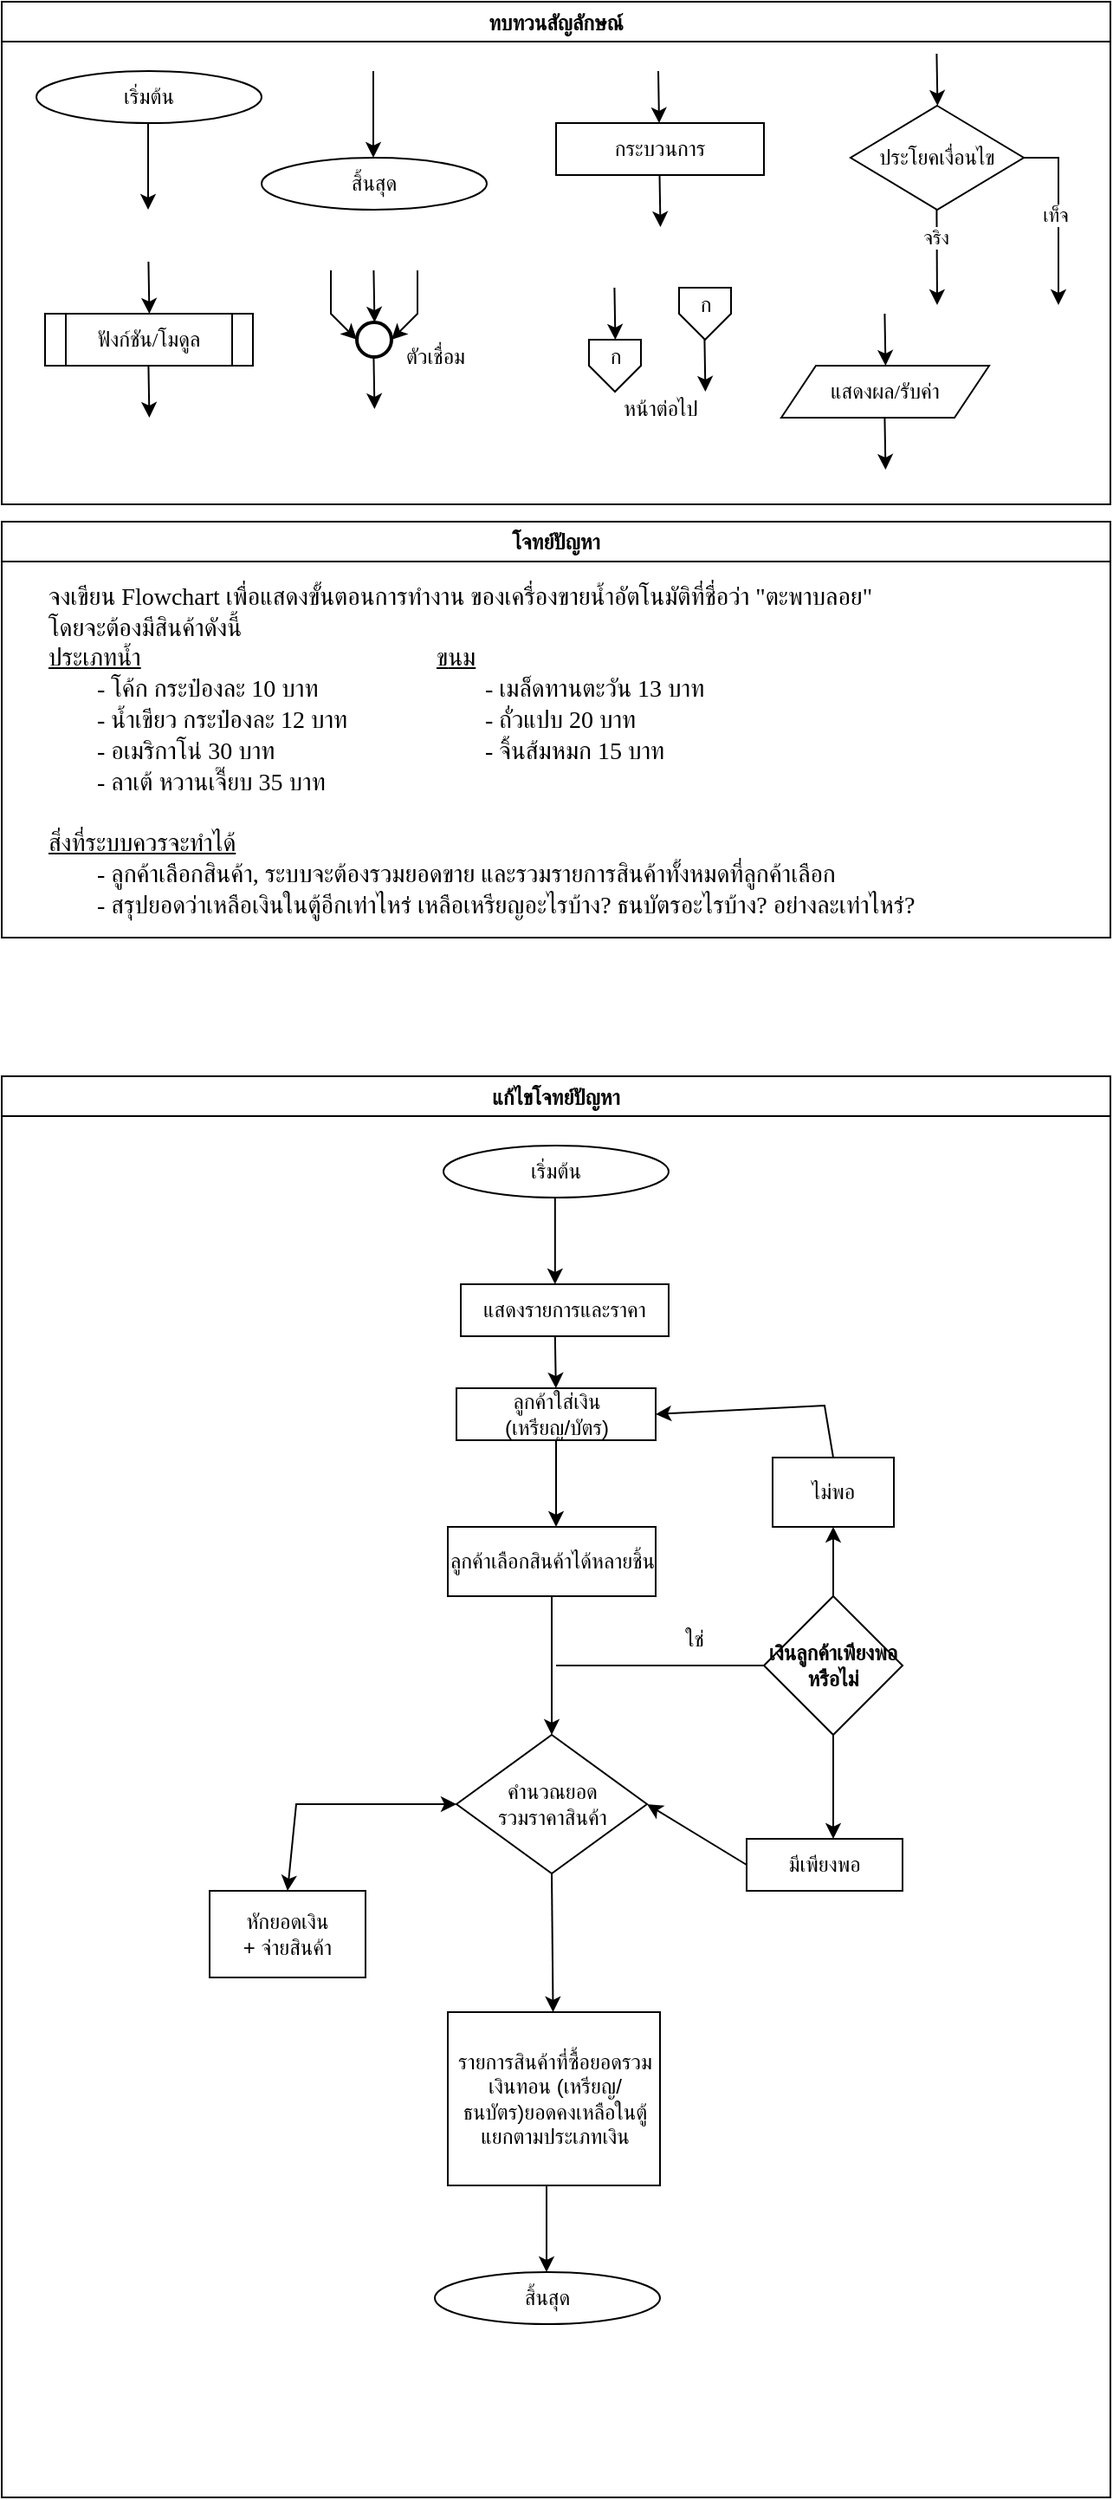 <mxfile version="28.0.4">
  <diagram name="Page-1" id="05cWn9i7_y3qdId7f2hX">
    <mxGraphModel dx="2053" dy="661" grid="1" gridSize="10" guides="1" tooltips="1" connect="1" arrows="1" fold="1" page="1" pageScale="1" pageWidth="827" pageHeight="1169" math="0" shadow="0">
      <root>
        <mxCell id="0" />
        <mxCell id="1" parent="0" />
        <mxCell id="GIh9812gzua0K8-fXQKY-1" value="ทบทวนสัญลักษณ์" style="swimlane;fontFamily=Sarabun;fontSource=https%3A%2F%2Ffonts.googleapis.com%2Fcss%3Ffamily%3DSarabun;" vertex="1" parent="1">
          <mxGeometry x="-720" y="20" width="640" height="290" as="geometry" />
        </mxCell>
        <mxCell id="GIh9812gzua0K8-fXQKY-2" value="&lt;font data-font-src=&quot;https://fonts.googleapis.com/css?family=Sarabun&quot; face=&quot;Sarabun&quot;&gt;เริ่มต้น&lt;/font&gt;" style="ellipse;whiteSpace=wrap;html=1;" vertex="1" parent="GIh9812gzua0K8-fXQKY-1">
          <mxGeometry x="20" y="40" width="130" height="30" as="geometry" />
        </mxCell>
        <mxCell id="GIh9812gzua0K8-fXQKY-3" value="" style="endArrow=classic;html=1;rounded=0;" edge="1" parent="GIh9812gzua0K8-fXQKY-1">
          <mxGeometry width="50" height="50" relative="1" as="geometry">
            <mxPoint x="84.5" y="70" as="sourcePoint" />
            <mxPoint x="84.5" y="120" as="targetPoint" />
          </mxGeometry>
        </mxCell>
        <mxCell id="GIh9812gzua0K8-fXQKY-4" value="&lt;font face=&quot;Sarabun&quot;&gt;สิ้นสุด&lt;/font&gt;" style="ellipse;whiteSpace=wrap;html=1;" vertex="1" parent="GIh9812gzua0K8-fXQKY-1">
          <mxGeometry x="150" y="90" width="130" height="30" as="geometry" />
        </mxCell>
        <mxCell id="GIh9812gzua0K8-fXQKY-5" value="" style="endArrow=classic;html=1;rounded=0;" edge="1" parent="GIh9812gzua0K8-fXQKY-1">
          <mxGeometry width="50" height="50" relative="1" as="geometry">
            <mxPoint x="214.5" y="40" as="sourcePoint" />
            <mxPoint x="214.5" y="90" as="targetPoint" />
          </mxGeometry>
        </mxCell>
        <mxCell id="GIh9812gzua0K8-fXQKY-6" value="กระบวนการ" style="rounded=0;whiteSpace=wrap;html=1;fontFamily=Sarabun;fontSource=https%3A%2F%2Ffonts.googleapis.com%2Fcss%3Ffamily%3DSarabun;" vertex="1" parent="GIh9812gzua0K8-fXQKY-1">
          <mxGeometry x="320" y="70" width="120" height="30" as="geometry" />
        </mxCell>
        <mxCell id="GIh9812gzua0K8-fXQKY-7" value="" style="endArrow=classic;html=1;rounded=0;" edge="1" parent="GIh9812gzua0K8-fXQKY-1">
          <mxGeometry width="50" height="50" relative="1" as="geometry">
            <mxPoint x="379" y="40" as="sourcePoint" />
            <mxPoint x="379.5" y="70" as="targetPoint" />
          </mxGeometry>
        </mxCell>
        <mxCell id="GIh9812gzua0K8-fXQKY-8" value="" style="endArrow=classic;html=1;rounded=0;" edge="1" parent="GIh9812gzua0K8-fXQKY-1">
          <mxGeometry width="50" height="50" relative="1" as="geometry">
            <mxPoint x="379.75" y="100" as="sourcePoint" />
            <mxPoint x="380.25" y="130" as="targetPoint" />
          </mxGeometry>
        </mxCell>
        <mxCell id="GIh9812gzua0K8-fXQKY-9" value="ประโยคเงื่อนไข" style="rhombus;whiteSpace=wrap;html=1;fontFamily=Sarabun;fontSource=https%3A%2F%2Ffonts.googleapis.com%2Fcss%3Ffamily%3DSarabun;" vertex="1" parent="GIh9812gzua0K8-fXQKY-1">
          <mxGeometry x="490" y="60" width="100" height="60" as="geometry" />
        </mxCell>
        <mxCell id="GIh9812gzua0K8-fXQKY-10" value="" style="endArrow=classic;html=1;rounded=0;" edge="1" parent="GIh9812gzua0K8-fXQKY-1">
          <mxGeometry width="50" height="50" relative="1" as="geometry">
            <mxPoint x="539.71" y="30" as="sourcePoint" />
            <mxPoint x="540.21" y="60" as="targetPoint" />
          </mxGeometry>
        </mxCell>
        <mxCell id="GIh9812gzua0K8-fXQKY-11" value="" style="endArrow=classic;html=1;rounded=0;" edge="1" parent="GIh9812gzua0K8-fXQKY-1">
          <mxGeometry width="50" height="50" relative="1" as="geometry">
            <mxPoint x="539.71" y="120" as="sourcePoint" />
            <mxPoint x="540" y="175" as="targetPoint" />
          </mxGeometry>
        </mxCell>
        <mxCell id="GIh9812gzua0K8-fXQKY-12" value="จริง" style="edgeLabel;html=1;align=center;verticalAlign=middle;resizable=0;points=[];fontFamily=Sarabun;fontSource=https%3A%2F%2Ffonts.googleapis.com%2Fcss%3Ffamily%3DSarabun;" vertex="1" connectable="0" parent="GIh9812gzua0K8-fXQKY-11">
          <mxGeometry x="-0.414" y="-1" relative="1" as="geometry">
            <mxPoint as="offset" />
          </mxGeometry>
        </mxCell>
        <mxCell id="GIh9812gzua0K8-fXQKY-13" value="" style="endArrow=classic;html=1;rounded=0;exitX=1;exitY=0.5;exitDx=0;exitDy=0;" edge="1" parent="GIh9812gzua0K8-fXQKY-1" source="GIh9812gzua0K8-fXQKY-9">
          <mxGeometry width="50" height="50" relative="1" as="geometry">
            <mxPoint x="620" y="95" as="sourcePoint" />
            <mxPoint x="610" y="175" as="targetPoint" />
            <Array as="points">
              <mxPoint x="610" y="90" />
            </Array>
          </mxGeometry>
        </mxCell>
        <mxCell id="GIh9812gzua0K8-fXQKY-14" value="&lt;font data-font-src=&quot;https://fonts.googleapis.com/css?family=Sarabun&quot; face=&quot;Sarabun&quot;&gt;เท็จ&lt;/font&gt;" style="edgeLabel;html=1;align=center;verticalAlign=middle;resizable=0;points=[];" vertex="1" connectable="0" parent="GIh9812gzua0K8-fXQKY-13">
          <mxGeometry x="-0.002" y="-2" relative="1" as="geometry">
            <mxPoint as="offset" />
          </mxGeometry>
        </mxCell>
        <mxCell id="GIh9812gzua0K8-fXQKY-15" value="&lt;font data-font-src=&quot;https://fonts.googleapis.com/css?family=Sarabun&quot; face=&quot;Sarabun&quot;&gt;ฟังก์ชัน/โมดูล&lt;/font&gt;" style="shape=process;whiteSpace=wrap;html=1;backgroundOutline=1;" vertex="1" parent="GIh9812gzua0K8-fXQKY-1">
          <mxGeometry x="25" y="180" width="120" height="30" as="geometry" />
        </mxCell>
        <mxCell id="GIh9812gzua0K8-fXQKY-16" value="" style="endArrow=classic;html=1;rounded=0;" edge="1" parent="GIh9812gzua0K8-fXQKY-1">
          <mxGeometry width="50" height="50" relative="1" as="geometry">
            <mxPoint x="84.71" y="150" as="sourcePoint" />
            <mxPoint x="85.21" y="180" as="targetPoint" />
          </mxGeometry>
        </mxCell>
        <mxCell id="GIh9812gzua0K8-fXQKY-17" value="" style="endArrow=classic;html=1;rounded=0;" edge="1" parent="GIh9812gzua0K8-fXQKY-1">
          <mxGeometry width="50" height="50" relative="1" as="geometry">
            <mxPoint x="84.71" y="210" as="sourcePoint" />
            <mxPoint x="85.21" y="240" as="targetPoint" />
          </mxGeometry>
        </mxCell>
        <mxCell id="GIh9812gzua0K8-fXQKY-18" value="" style="strokeWidth=2;html=1;shape=mxgraph.flowchart.start_2;whiteSpace=wrap;" vertex="1" parent="GIh9812gzua0K8-fXQKY-1">
          <mxGeometry x="205" y="185" width="20" height="20" as="geometry" />
        </mxCell>
        <mxCell id="GIh9812gzua0K8-fXQKY-19" value="" style="endArrow=classic;html=1;rounded=0;" edge="1" parent="GIh9812gzua0K8-fXQKY-1">
          <mxGeometry width="50" height="50" relative="1" as="geometry">
            <mxPoint x="214.71" y="155" as="sourcePoint" />
            <mxPoint x="215.21" y="185" as="targetPoint" />
          </mxGeometry>
        </mxCell>
        <mxCell id="GIh9812gzua0K8-fXQKY-20" value="" style="endArrow=classic;html=1;rounded=0;entryX=0;entryY=0.5;entryDx=0;entryDy=0;entryPerimeter=0;" edge="1" parent="GIh9812gzua0K8-fXQKY-1" target="GIh9812gzua0K8-fXQKY-18">
          <mxGeometry width="50" height="50" relative="1" as="geometry">
            <mxPoint x="190.0" y="155" as="sourcePoint" />
            <mxPoint x="190.5" y="185" as="targetPoint" />
            <Array as="points">
              <mxPoint x="190" y="180" />
            </Array>
          </mxGeometry>
        </mxCell>
        <mxCell id="GIh9812gzua0K8-fXQKY-21" value="" style="endArrow=classic;html=1;rounded=0;entryX=1;entryY=0.5;entryDx=0;entryDy=0;entryPerimeter=0;" edge="1" parent="GIh9812gzua0K8-fXQKY-1" target="GIh9812gzua0K8-fXQKY-18">
          <mxGeometry width="50" height="50" relative="1" as="geometry">
            <mxPoint x="240.0" y="155" as="sourcePoint" />
            <mxPoint x="240.5" y="185" as="targetPoint" />
            <Array as="points">
              <mxPoint x="240" y="180" />
            </Array>
          </mxGeometry>
        </mxCell>
        <mxCell id="GIh9812gzua0K8-fXQKY-22" value="" style="endArrow=classic;html=1;rounded=0;" edge="1" parent="GIh9812gzua0K8-fXQKY-1">
          <mxGeometry width="50" height="50" relative="1" as="geometry">
            <mxPoint x="214.71" y="205" as="sourcePoint" />
            <mxPoint x="215.21" y="235" as="targetPoint" />
          </mxGeometry>
        </mxCell>
        <mxCell id="GIh9812gzua0K8-fXQKY-23" value="&lt;font data-font-src=&quot;https://fonts.googleapis.com/css?family=Sarabun&quot; face=&quot;Sarabun&quot;&gt;ตัวเชื่อม&lt;/font&gt;" style="text;html=1;align=center;verticalAlign=middle;resizable=0;points=[];autosize=1;strokeColor=none;fillColor=none;" vertex="1" parent="GIh9812gzua0K8-fXQKY-1">
          <mxGeometry x="220" y="190" width="60" height="30" as="geometry" />
        </mxCell>
        <mxCell id="GIh9812gzua0K8-fXQKY-24" value="" style="endArrow=classic;html=1;rounded=0;" edge="1" parent="GIh9812gzua0K8-fXQKY-1">
          <mxGeometry width="50" height="50" relative="1" as="geometry">
            <mxPoint x="353.71" y="165" as="sourcePoint" />
            <mxPoint x="354.21" y="195" as="targetPoint" />
          </mxGeometry>
        </mxCell>
        <mxCell id="GIh9812gzua0K8-fXQKY-25" value="" style="verticalLabelPosition=bottom;verticalAlign=top;html=1;shape=offPageConnector;rounded=0;size=0.5;" vertex="1" parent="GIh9812gzua0K8-fXQKY-1">
          <mxGeometry x="339" y="195" width="30" height="30" as="geometry" />
        </mxCell>
        <mxCell id="GIh9812gzua0K8-fXQKY-26" value="" style="endArrow=classic;html=1;rounded=0;" edge="1" parent="GIh9812gzua0K8-fXQKY-1">
          <mxGeometry width="50" height="50" relative="1" as="geometry">
            <mxPoint x="405.71" y="195" as="sourcePoint" />
            <mxPoint x="406.21" y="225" as="targetPoint" />
          </mxGeometry>
        </mxCell>
        <mxCell id="GIh9812gzua0K8-fXQKY-27" value="" style="verticalLabelPosition=bottom;verticalAlign=top;html=1;shape=offPageConnector;rounded=0;size=0.5;" vertex="1" parent="GIh9812gzua0K8-fXQKY-1">
          <mxGeometry x="391" y="165" width="30" height="30" as="geometry" />
        </mxCell>
        <mxCell id="GIh9812gzua0K8-fXQKY-28" value="หน้าต่อไป" style="text;html=1;align=center;verticalAlign=middle;resizable=0;points=[];autosize=1;strokeColor=none;fillColor=none;fontFamily=Sarabun;fontSource=https%3A%2F%2Ffonts.googleapis.com%2Fcss%3Ffamily%3DSarabun;" vertex="1" parent="GIh9812gzua0K8-fXQKY-1">
          <mxGeometry x="345" y="220" width="70" height="30" as="geometry" />
        </mxCell>
        <mxCell id="GIh9812gzua0K8-fXQKY-29" value="ก" style="text;html=1;align=center;verticalAlign=middle;resizable=0;points=[];autosize=1;strokeColor=none;fillColor=none;fontFamily=Sarabun;fontSource=https%3A%2F%2Ffonts.googleapis.com%2Fcss%3Ffamily%3DSarabun;" vertex="1" parent="GIh9812gzua0K8-fXQKY-1">
          <mxGeometry x="339" y="190" width="30" height="30" as="geometry" />
        </mxCell>
        <mxCell id="GIh9812gzua0K8-fXQKY-30" value="ก" style="text;html=1;align=center;verticalAlign=middle;resizable=0;points=[];autosize=1;strokeColor=none;fillColor=none;fontFamily=Sarabun;fontSource=https%3A%2F%2Ffonts.googleapis.com%2Fcss%3Ffamily%3DSarabun;" vertex="1" parent="GIh9812gzua0K8-fXQKY-1">
          <mxGeometry x="391" y="160" width="30" height="30" as="geometry" />
        </mxCell>
        <mxCell id="GIh9812gzua0K8-fXQKY-31" value="แสดงผล/รับค่า" style="shape=parallelogram;perimeter=parallelogramPerimeter;whiteSpace=wrap;html=1;fixedSize=1;fontFamily=Sarabun;fontSource=https%3A%2F%2Ffonts.googleapis.com%2Fcss%3Ffamily%3DSarabun;" vertex="1" parent="GIh9812gzua0K8-fXQKY-1">
          <mxGeometry x="450" y="210" width="120" height="30" as="geometry" />
        </mxCell>
        <mxCell id="GIh9812gzua0K8-fXQKY-32" value="" style="endArrow=classic;html=1;rounded=0;" edge="1" parent="GIh9812gzua0K8-fXQKY-1">
          <mxGeometry width="50" height="50" relative="1" as="geometry">
            <mxPoint x="509.71" y="180" as="sourcePoint" />
            <mxPoint x="510.21" y="210" as="targetPoint" />
          </mxGeometry>
        </mxCell>
        <mxCell id="GIh9812gzua0K8-fXQKY-33" value="" style="endArrow=classic;html=1;rounded=0;" edge="1" parent="GIh9812gzua0K8-fXQKY-1">
          <mxGeometry width="50" height="50" relative="1" as="geometry">
            <mxPoint x="509.71" y="240" as="sourcePoint" />
            <mxPoint x="510.21" y="270" as="targetPoint" />
          </mxGeometry>
        </mxCell>
        <mxCell id="GIh9812gzua0K8-fXQKY-34" value="แก้ไขโจทย์ปัญหา" style="swimlane;fontFamily=Sarabun;fontSource=https%3A%2F%2Ffonts.googleapis.com%2Fcss%3Ffamily%3DSarabun;" vertex="1" parent="1">
          <mxGeometry x="-720" y="640" width="640" height="820" as="geometry" />
        </mxCell>
        <mxCell id="GIh9812gzua0K8-fXQKY-35" value="&lt;font data-font-src=&quot;https://fonts.googleapis.com/css?family=Sarabun&quot; face=&quot;Sarabun&quot;&gt;เริ่มต้น&lt;/font&gt;" style="ellipse;whiteSpace=wrap;html=1;" vertex="1" parent="GIh9812gzua0K8-fXQKY-34">
          <mxGeometry x="255" y="40" width="130" height="30" as="geometry" />
        </mxCell>
        <mxCell id="GIh9812gzua0K8-fXQKY-41" value="" style="endArrow=classic;html=1;rounded=0;" edge="1" parent="GIh9812gzua0K8-fXQKY-34">
          <mxGeometry width="50" height="50" relative="1" as="geometry">
            <mxPoint x="319.41" y="70" as="sourcePoint" />
            <mxPoint x="319.41" y="120" as="targetPoint" />
          </mxGeometry>
        </mxCell>
        <mxCell id="GIh9812gzua0K8-fXQKY-42" value="แสดงรายการและราคา" style="rounded=0;whiteSpace=wrap;html=1;fontFamily=Sarabun;fontSource=https%3A%2F%2Ffonts.googleapis.com%2Fcss%3Ffamily%3DSarabun;" vertex="1" parent="GIh9812gzua0K8-fXQKY-34">
          <mxGeometry x="265" y="120" width="120" height="30" as="geometry" />
        </mxCell>
        <mxCell id="GIh9812gzua0K8-fXQKY-43" value="" style="endArrow=classic;html=1;rounded=0;" edge="1" parent="GIh9812gzua0K8-fXQKY-34">
          <mxGeometry width="50" height="50" relative="1" as="geometry">
            <mxPoint x="319.41" y="150" as="sourcePoint" />
            <mxPoint x="319.91" y="180" as="targetPoint" />
          </mxGeometry>
        </mxCell>
        <mxCell id="GIh9812gzua0K8-fXQKY-44" value="ลูกค้าใส่เงิน&lt;div&gt;(เหรียญ/บัตร)&lt;/div&gt;" style="rounded=0;whiteSpace=wrap;html=1;" vertex="1" parent="GIh9812gzua0K8-fXQKY-34">
          <mxGeometry x="262.5" y="180" width="115" height="30" as="geometry" />
        </mxCell>
        <mxCell id="GIh9812gzua0K8-fXQKY-46" value="ลูกค้าเลือกสินค้าได้หลายชิ้น" style="rounded=0;whiteSpace=wrap;html=1;" vertex="1" parent="GIh9812gzua0K8-fXQKY-34">
          <mxGeometry x="257.5" y="260" width="120" height="40" as="geometry" />
        </mxCell>
        <mxCell id="GIh9812gzua0K8-fXQKY-47" value="คำนวณยอด&lt;div&gt;รวมราคาสินค้า&lt;/div&gt;" style="rhombus;whiteSpace=wrap;html=1;" vertex="1" parent="GIh9812gzua0K8-fXQKY-34">
          <mxGeometry x="262.5" y="380" width="110" height="80" as="geometry" />
        </mxCell>
        <mxCell id="GIh9812gzua0K8-fXQKY-48" value="" style="endArrow=classic;html=1;rounded=0;entryX=0.5;entryY=0;entryDx=0;entryDy=0;exitX=0.5;exitY=1;exitDx=0;exitDy=0;" edge="1" parent="GIh9812gzua0K8-fXQKY-34" source="GIh9812gzua0K8-fXQKY-46" target="GIh9812gzua0K8-fXQKY-47">
          <mxGeometry width="50" height="50" relative="1" as="geometry">
            <mxPoint x="250" y="270" as="sourcePoint" />
            <mxPoint x="300" y="220" as="targetPoint" />
          </mxGeometry>
        </mxCell>
        <mxCell id="GIh9812gzua0K8-fXQKY-51" value="หักยอดเงิน&lt;div&gt;+ จ่ายสินค้า&lt;/div&gt;" style="rounded=0;whiteSpace=wrap;html=1;" vertex="1" parent="GIh9812gzua0K8-fXQKY-34">
          <mxGeometry x="120" y="470" width="90" height="50" as="geometry" />
        </mxCell>
        <mxCell id="GIh9812gzua0K8-fXQKY-53" value="&lt;strong data-end=&quot;891&quot; data-start=&quot;862&quot;&gt;เงินลูกค้าเพียงพอหรือไม่&lt;/strong&gt;" style="rhombus;whiteSpace=wrap;html=1;" vertex="1" parent="GIh9812gzua0K8-fXQKY-34">
          <mxGeometry x="440" y="300" width="80" height="80" as="geometry" />
        </mxCell>
        <mxCell id="GIh9812gzua0K8-fXQKY-52" value="" style="endArrow=classic;startArrow=classic;html=1;rounded=0;exitX=0.5;exitY=0;exitDx=0;exitDy=0;entryX=0;entryY=0.5;entryDx=0;entryDy=0;" edge="1" parent="GIh9812gzua0K8-fXQKY-34" source="GIh9812gzua0K8-fXQKY-51" target="GIh9812gzua0K8-fXQKY-47">
          <mxGeometry width="50" height="50" relative="1" as="geometry">
            <mxPoint x="250" y="270" as="sourcePoint" />
            <mxPoint x="320" y="320" as="targetPoint" />
            <Array as="points">
              <mxPoint x="170" y="420" />
            </Array>
          </mxGeometry>
        </mxCell>
        <mxCell id="GIh9812gzua0K8-fXQKY-55" value="ใช่" style="text;html=1;align=center;verticalAlign=middle;whiteSpace=wrap;rounded=0;" vertex="1" parent="GIh9812gzua0K8-fXQKY-34">
          <mxGeometry x="370" y="310" width="60" height="30" as="geometry" />
        </mxCell>
        <mxCell id="GIh9812gzua0K8-fXQKY-57" value="มีเพียงพอ" style="rounded=0;whiteSpace=wrap;html=1;" vertex="1" parent="GIh9812gzua0K8-fXQKY-34">
          <mxGeometry x="430" y="440" width="90" height="30" as="geometry" />
        </mxCell>
        <mxCell id="GIh9812gzua0K8-fXQKY-58" value="" style="endArrow=classic;html=1;rounded=0;entryX=1;entryY=0.5;entryDx=0;entryDy=0;exitX=0;exitY=0.5;exitDx=0;exitDy=0;" edge="1" parent="GIh9812gzua0K8-fXQKY-34" source="GIh9812gzua0K8-fXQKY-57" target="GIh9812gzua0K8-fXQKY-47">
          <mxGeometry width="50" height="50" relative="1" as="geometry">
            <mxPoint x="250" y="490" as="sourcePoint" />
            <mxPoint x="300" y="440" as="targetPoint" />
          </mxGeometry>
        </mxCell>
        <mxCell id="GIh9812gzua0K8-fXQKY-60" value="ไม่พอ" style="rounded=0;whiteSpace=wrap;html=1;" vertex="1" parent="GIh9812gzua0K8-fXQKY-34">
          <mxGeometry x="445" y="220" width="70" height="40" as="geometry" />
        </mxCell>
        <mxCell id="GIh9812gzua0K8-fXQKY-59" value="" style="endArrow=classic;html=1;rounded=0;entryX=1;entryY=0.5;entryDx=0;entryDy=0;exitX=0.5;exitY=0;exitDx=0;exitDy=0;" edge="1" parent="GIh9812gzua0K8-fXQKY-34" source="GIh9812gzua0K8-fXQKY-60" target="GIh9812gzua0K8-fXQKY-44">
          <mxGeometry width="50" height="50" relative="1" as="geometry">
            <mxPoint x="480" y="200" as="sourcePoint" />
            <mxPoint x="300" y="440" as="targetPoint" />
            <Array as="points">
              <mxPoint x="475" y="190" />
            </Array>
          </mxGeometry>
        </mxCell>
        <mxCell id="GIh9812gzua0K8-fXQKY-61" value="" style="endArrow=classic;html=1;rounded=0;entryX=0.5;entryY=1;entryDx=0;entryDy=0;exitX=0.5;exitY=0;exitDx=0;exitDy=0;" edge="1" parent="GIh9812gzua0K8-fXQKY-34" source="GIh9812gzua0K8-fXQKY-53" target="GIh9812gzua0K8-fXQKY-60">
          <mxGeometry width="50" height="50" relative="1" as="geometry">
            <mxPoint x="250" y="490" as="sourcePoint" />
            <mxPoint x="300" y="440" as="targetPoint" />
          </mxGeometry>
        </mxCell>
        <mxCell id="GIh9812gzua0K8-fXQKY-63" value="&lt;p data-pm-slice=&quot;1 1 []&quot;&gt;รายการสินค้าที่ซื้อยอดรวมเงินทอน (เหรียญ/ธนบัตร)ยอดคงเหลือในตู้แยกตามประเภทเงิน&lt;/p&gt;" style="rounded=0;whiteSpace=wrap;html=1;" vertex="1" parent="GIh9812gzua0K8-fXQKY-34">
          <mxGeometry x="257.5" y="540" width="122.5" height="100" as="geometry" />
        </mxCell>
        <mxCell id="GIh9812gzua0K8-fXQKY-62" value="" style="endArrow=classic;html=1;rounded=0;exitX=0.5;exitY=1;exitDx=0;exitDy=0;" edge="1" parent="GIh9812gzua0K8-fXQKY-34" source="GIh9812gzua0K8-fXQKY-47" target="GIh9812gzua0K8-fXQKY-63">
          <mxGeometry width="50" height="50" relative="1" as="geometry">
            <mxPoint x="250" y="600" as="sourcePoint" />
            <mxPoint x="318" y="560" as="targetPoint" />
          </mxGeometry>
        </mxCell>
        <mxCell id="GIh9812gzua0K8-fXQKY-64" value="&lt;font face=&quot;Sarabun&quot;&gt;สิ้นสุด&lt;/font&gt;" style="ellipse;whiteSpace=wrap;html=1;" vertex="1" parent="GIh9812gzua0K8-fXQKY-34">
          <mxGeometry x="250" y="690" width="130" height="30" as="geometry" />
        </mxCell>
        <mxCell id="GIh9812gzua0K8-fXQKY-65" value="" style="endArrow=classic;html=1;rounded=0;" edge="1" parent="GIh9812gzua0K8-fXQKY-34">
          <mxGeometry width="50" height="50" relative="1" as="geometry">
            <mxPoint x="314.5" y="640" as="sourcePoint" />
            <mxPoint x="314.5" y="690" as="targetPoint" />
          </mxGeometry>
        </mxCell>
        <mxCell id="GIh9812gzua0K8-fXQKY-37" value="&lt;font data-font-src=&quot;https://fonts.googleapis.com/css?family=Sarabun&quot; face=&quot;Sarabun&quot;&gt;โจทย์ปัญหา&lt;/font&gt;" style="swimlane;whiteSpace=wrap;html=1;" vertex="1" parent="1">
          <mxGeometry x="-720" y="320" width="640" height="240" as="geometry" />
        </mxCell>
        <mxCell id="GIh9812gzua0K8-fXQKY-38" value="&lt;font data-font-src=&quot;https://fonts.googleapis.com/css?family=Sarabun&quot; face=&quot;Sarabun&quot; style=&quot;font-size: 14px;&quot;&gt;จงเขียน Flowchart เพื่อแสดงขั้นตอนการทำงาน ของเครื่องขายน้ำอัตโนมัติที่ชื่อว่า &quot;ตะพาบลอย&quot;&lt;br&gt;โดยจะต้องมีสินค้าดังนี้&lt;br&gt;&lt;u&gt;ประเภทน้ำ&lt;span style=&quot;white-space: pre;&quot;&gt;&#x9;&lt;/span&gt;&lt;span style=&quot;white-space: pre;&quot;&gt;&#x9;&lt;/span&gt;&lt;span style=&quot;white-space: pre;&quot;&gt;&#x9;&lt;/span&gt;&lt;span style=&quot;white-space: pre;&quot;&gt;&#x9;&lt;/span&gt;&lt;span style=&quot;white-space: pre;&quot;&gt;&#x9;&lt;/span&gt;&lt;span style=&quot;white-space: pre;&quot;&gt;&#x9;&lt;span style=&quot;white-space: pre;&quot;&gt;&#x9;&lt;/span&gt;ข&lt;/span&gt;นม&lt;/u&gt;&lt;br&gt;&lt;span style=&quot;white-space: pre;&quot;&gt;&#x9;&lt;/span&gt;- โค้ก กระป๋องละ 10 บาท&lt;span style=&quot;white-space: pre;&quot;&gt;&#x9;&lt;/span&gt;&lt;span style=&quot;white-space: pre;&quot;&gt;&#x9;&lt;/span&gt;&lt;span style=&quot;white-space: pre;&quot;&gt;&#x9;&lt;/span&gt;&lt;span style=&quot;white-space: pre;&quot;&gt;&#x9;&lt;/span&gt;- เมล็ดทานตะวัน 13 บาท&lt;br&gt;&lt;span style=&quot;white-space: pre;&quot;&gt;&#x9;&lt;/span&gt;- น้ำเขียว กระป๋องละ 12 บาท&lt;span style=&quot;white-space: pre;&quot;&gt;&#x9;&lt;/span&gt;&lt;span style=&quot;white-space: pre;&quot;&gt;&#x9;&lt;/span&gt;&lt;span style=&quot;white-space: pre;&quot;&gt;&#x9;&lt;/span&gt;- ถั่วแปบ 20 บาท&lt;br&gt;&lt;span style=&quot;white-space: pre;&quot;&gt;&#x9;&lt;/span&gt;- อเมริกาโน่ 30 บาท&lt;span style=&quot;white-space: pre;&quot;&gt;&#x9;&lt;/span&gt;&lt;span style=&quot;white-space: pre;&quot;&gt;&#x9;&lt;/span&gt;&lt;span style=&quot;white-space: pre;&quot;&gt;&#x9;&lt;/span&gt;&lt;span style=&quot;white-space: pre;&quot;&gt;&#x9;&lt;/span&gt;&lt;span style=&quot;white-space: pre;&quot;&gt;&#x9;&lt;/span&gt;- จิ้นส้มหมก 15 บาท&lt;br&gt;&lt;span style=&quot;white-space: pre;&quot;&gt;&#x9;&lt;/span&gt;- ลาเต้ หวานเจี๊ยบ 35 บาท&lt;span style=&quot;white-space: pre;&quot;&gt;&#x9;&lt;/span&gt;&lt;br&gt;&lt;br&gt;&lt;u&gt;สิ่งที่ระบบควรจะทำได้&lt;/u&gt;&lt;br&gt;&lt;span style=&quot;white-space: pre;&quot;&gt;&#x9;&lt;/span&gt;- ลูกค้าเลือกสินค้า, ระบบจะต้องรวมยอดขาย และรวมรายการสินค้าทั้งหมดที่ลูกค้าเลือก&lt;br&gt;&lt;span style=&quot;white-space: pre;&quot;&gt;&#x9;&lt;/span&gt;- สรุปยอดว่าเหลือเงินในตู้อีกเท่าไหร่ เหลือเหรียญอะไรบ้าง? ธนบัตรอะไรบ้าง? อย่างละเท่าไหร่?&lt;br&gt;&lt;br&gt;&lt;br&gt;&lt;/font&gt;" style="text;html=1;align=left;verticalAlign=middle;resizable=0;points=[];autosize=1;strokeColor=none;fillColor=none;fontSize=14;" vertex="1" parent="GIh9812gzua0K8-fXQKY-37">
          <mxGeometry x="25" y="30" width="580" height="240" as="geometry" />
        </mxCell>
        <mxCell id="GIh9812gzua0K8-fXQKY-45" value="" style="endArrow=classic;html=1;rounded=0;exitX=0.5;exitY=1;exitDx=0;exitDy=0;" edge="1" parent="1" source="GIh9812gzua0K8-fXQKY-44">
          <mxGeometry width="50" height="50" relative="1" as="geometry">
            <mxPoint x="-470" y="910" as="sourcePoint" />
            <mxPoint x="-400" y="900" as="targetPoint" />
          </mxGeometry>
        </mxCell>
        <mxCell id="GIh9812gzua0K8-fXQKY-54" value="" style="endArrow=none;html=1;rounded=0;entryX=0;entryY=0.5;entryDx=0;entryDy=0;" edge="1" parent="1" target="GIh9812gzua0K8-fXQKY-53">
          <mxGeometry width="50" height="50" relative="1" as="geometry">
            <mxPoint x="-400" y="980" as="sourcePoint" />
            <mxPoint x="-420" y="860" as="targetPoint" />
          </mxGeometry>
        </mxCell>
        <mxCell id="GIh9812gzua0K8-fXQKY-56" value="" style="endArrow=classic;html=1;rounded=0;exitX=0.5;exitY=1;exitDx=0;exitDy=0;" edge="1" parent="1" source="GIh9812gzua0K8-fXQKY-53">
          <mxGeometry width="50" height="50" relative="1" as="geometry">
            <mxPoint x="-470" y="1130" as="sourcePoint" />
            <mxPoint x="-240" y="1080" as="targetPoint" />
          </mxGeometry>
        </mxCell>
      </root>
    </mxGraphModel>
  </diagram>
</mxfile>
